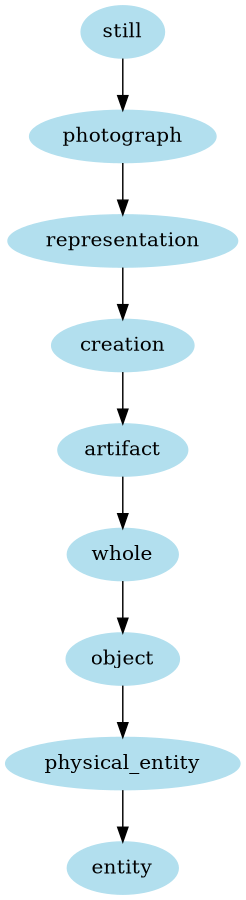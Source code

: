 digraph unix {
	node [color=lightblue2 style=filled]
	size="6,6"
	still -> photograph
	photograph -> representation
	representation -> creation
	creation -> artifact
	artifact -> whole
	whole -> object
	object -> physical_entity
	physical_entity -> entity
}
